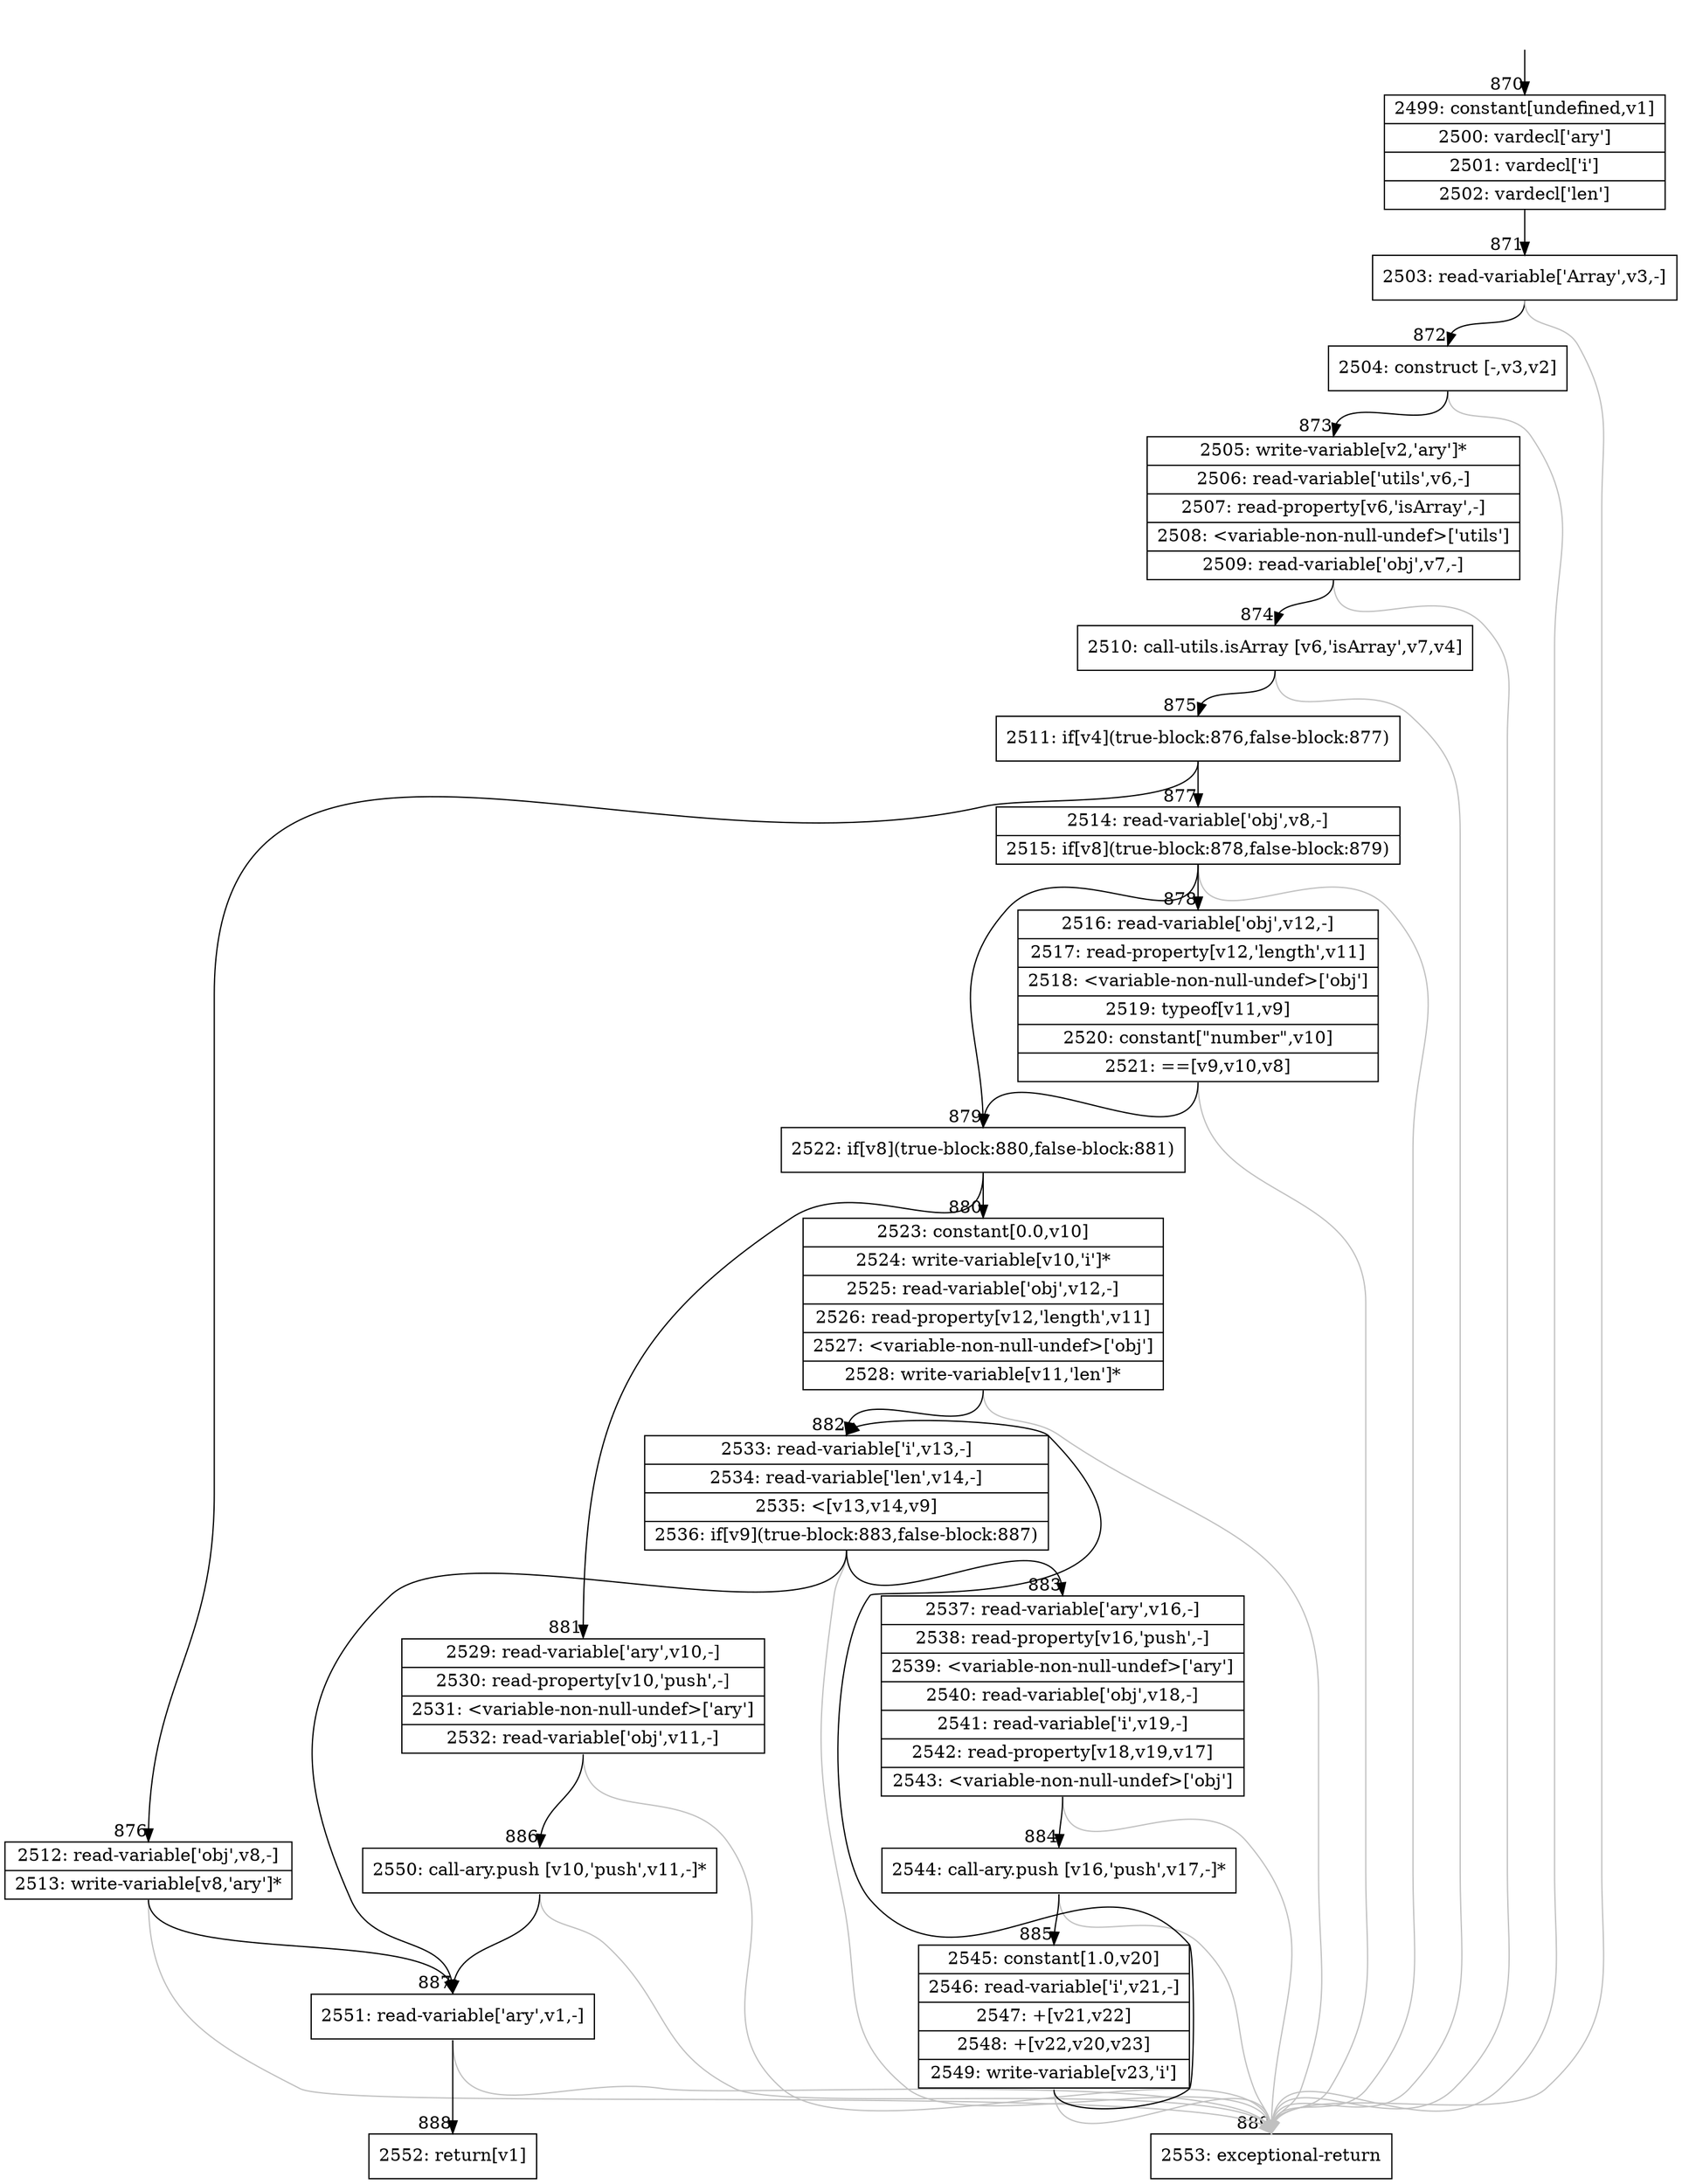 digraph {
rankdir="TD"
BB_entry79[shape=none,label=""];
BB_entry79 -> BB870 [tailport=s, headport=n, headlabel="    870"]
BB870 [shape=record label="{2499: constant[undefined,v1]|2500: vardecl['ary']|2501: vardecl['i']|2502: vardecl['len']}" ] 
BB870 -> BB871 [tailport=s, headport=n, headlabel="      871"]
BB871 [shape=record label="{2503: read-variable['Array',v3,-]}" ] 
BB871 -> BB872 [tailport=s, headport=n, headlabel="      872"]
BB871 -> BB889 [tailport=s, headport=n, color=gray, headlabel="      889"]
BB872 [shape=record label="{2504: construct [-,v3,v2]}" ] 
BB872 -> BB873 [tailport=s, headport=n, headlabel="      873"]
BB872 -> BB889 [tailport=s, headport=n, color=gray]
BB873 [shape=record label="{2505: write-variable[v2,'ary']*|2506: read-variable['utils',v6,-]|2507: read-property[v6,'isArray',-]|2508: \<variable-non-null-undef\>['utils']|2509: read-variable['obj',v7,-]}" ] 
BB873 -> BB874 [tailport=s, headport=n, headlabel="      874"]
BB873 -> BB889 [tailport=s, headport=n, color=gray]
BB874 [shape=record label="{2510: call-utils.isArray [v6,'isArray',v7,v4]}" ] 
BB874 -> BB875 [tailport=s, headport=n, headlabel="      875"]
BB874 -> BB889 [tailport=s, headport=n, color=gray]
BB875 [shape=record label="{2511: if[v4](true-block:876,false-block:877)}" ] 
BB875 -> BB876 [tailport=s, headport=n, headlabel="      876"]
BB875 -> BB877 [tailport=s, headport=n, headlabel="      877"]
BB876 [shape=record label="{2512: read-variable['obj',v8,-]|2513: write-variable[v8,'ary']*}" ] 
BB876 -> BB887 [tailport=s, headport=n, headlabel="      887"]
BB876 -> BB889 [tailport=s, headport=n, color=gray]
BB877 [shape=record label="{2514: read-variable['obj',v8,-]|2515: if[v8](true-block:878,false-block:879)}" ] 
BB877 -> BB879 [tailport=s, headport=n, headlabel="      879"]
BB877 -> BB878 [tailport=s, headport=n, headlabel="      878"]
BB877 -> BB889 [tailport=s, headport=n, color=gray]
BB878 [shape=record label="{2516: read-variable['obj',v12,-]|2517: read-property[v12,'length',v11]|2518: \<variable-non-null-undef\>['obj']|2519: typeof[v11,v9]|2520: constant[\"number\",v10]|2521: ==[v9,v10,v8]}" ] 
BB878 -> BB879 [tailport=s, headport=n]
BB878 -> BB889 [tailport=s, headport=n, color=gray]
BB879 [shape=record label="{2522: if[v8](true-block:880,false-block:881)}" ] 
BB879 -> BB880 [tailport=s, headport=n, headlabel="      880"]
BB879 -> BB881 [tailport=s, headport=n, headlabel="      881"]
BB880 [shape=record label="{2523: constant[0.0,v10]|2524: write-variable[v10,'i']*|2525: read-variable['obj',v12,-]|2526: read-property[v12,'length',v11]|2527: \<variable-non-null-undef\>['obj']|2528: write-variable[v11,'len']*}" ] 
BB880 -> BB882 [tailport=s, headport=n, headlabel="      882"]
BB880 -> BB889 [tailport=s, headport=n, color=gray]
BB881 [shape=record label="{2529: read-variable['ary',v10,-]|2530: read-property[v10,'push',-]|2531: \<variable-non-null-undef\>['ary']|2532: read-variable['obj',v11,-]}" ] 
BB881 -> BB886 [tailport=s, headport=n, headlabel="      886"]
BB881 -> BB889 [tailport=s, headport=n, color=gray]
BB882 [shape=record label="{2533: read-variable['i',v13,-]|2534: read-variable['len',v14,-]|2535: \<[v13,v14,v9]|2536: if[v9](true-block:883,false-block:887)}" ] 
BB882 -> BB883 [tailport=s, headport=n, headlabel="      883"]
BB882 -> BB887 [tailport=s, headport=n]
BB882 -> BB889 [tailport=s, headport=n, color=gray]
BB883 [shape=record label="{2537: read-variable['ary',v16,-]|2538: read-property[v16,'push',-]|2539: \<variable-non-null-undef\>['ary']|2540: read-variable['obj',v18,-]|2541: read-variable['i',v19,-]|2542: read-property[v18,v19,v17]|2543: \<variable-non-null-undef\>['obj']}" ] 
BB883 -> BB884 [tailport=s, headport=n, headlabel="      884"]
BB883 -> BB889 [tailport=s, headport=n, color=gray]
BB884 [shape=record label="{2544: call-ary.push [v16,'push',v17,-]*}" ] 
BB884 -> BB885 [tailport=s, headport=n, headlabel="      885"]
BB884 -> BB889 [tailport=s, headport=n, color=gray]
BB885 [shape=record label="{2545: constant[1.0,v20]|2546: read-variable['i',v21,-]|2547: +[v21,v22]|2548: +[v22,v20,v23]|2549: write-variable[v23,'i']}" ] 
BB885 -> BB882 [tailport=s, headport=n]
BB885 -> BB889 [tailport=s, headport=n, color=gray]
BB886 [shape=record label="{2550: call-ary.push [v10,'push',v11,-]*}" ] 
BB886 -> BB887 [tailport=s, headport=n]
BB886 -> BB889 [tailport=s, headport=n, color=gray]
BB887 [shape=record label="{2551: read-variable['ary',v1,-]}" ] 
BB887 -> BB888 [tailport=s, headport=n, headlabel="      888"]
BB887 -> BB889 [tailport=s, headport=n, color=gray]
BB888 [shape=record label="{2552: return[v1]}" ] 
BB889 [shape=record label="{2553: exceptional-return}" ] 
//#$~ 1285
}
